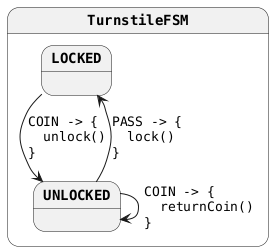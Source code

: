 @startuml
skinparam monochrome true
skinparam StateFontName Helvetica
skinparam defaultFontName Monospaced
skinparam defaultFontStyle Bold
skinparam state {
    FontColor Black
    FontStyle Bold
}
state TurnstileFSM {
LOCKED --> UNLOCKED : COIN -> {\l  unlock()\l}
UNLOCKED --> UNLOCKED : COIN -> {\l  returnCoin()\l}
UNLOCKED --> LOCKED : PASS -> {\l  lock()\l}
}
@enduml
